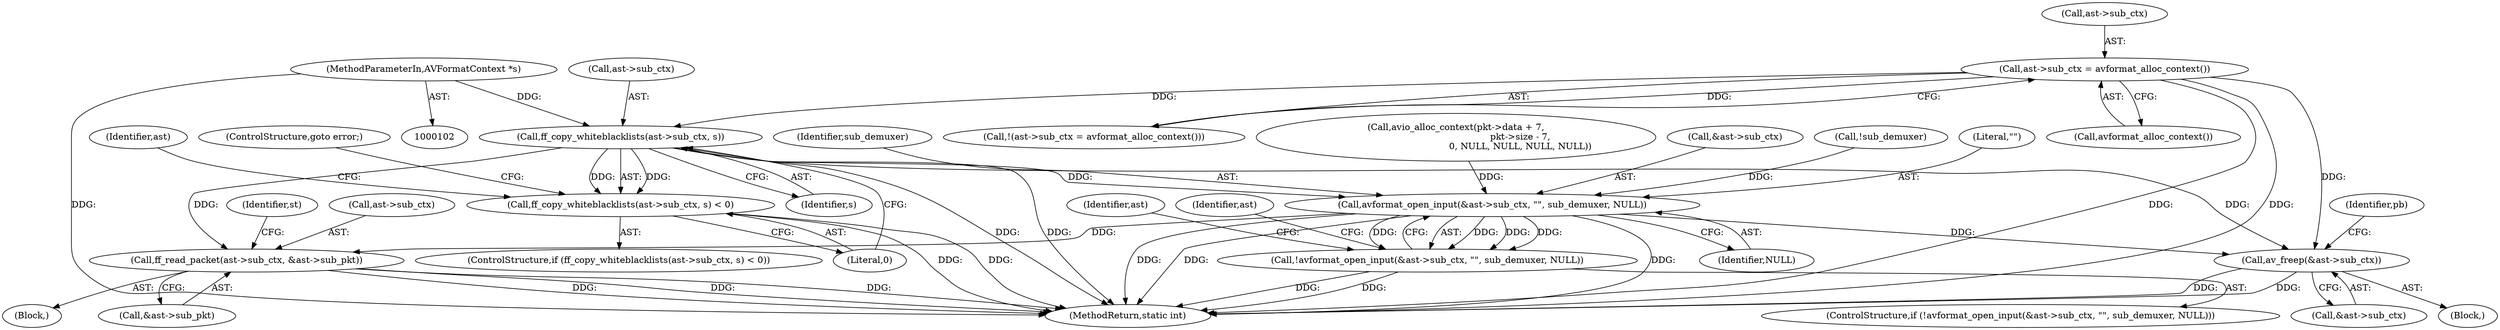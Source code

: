 digraph "0_FFmpeg_a5d849b149ca67ced2d271dc84db0bc95a548abb@API" {
"1000288" [label="(Call,ff_copy_whiteblacklists(ast->sub_ctx, s))"];
"1000273" [label="(Call,ast->sub_ctx = avformat_alloc_context())"];
"1000103" [label="(MethodParameterIn,AVFormatContext *s)"];
"1000287" [label="(Call,ff_copy_whiteblacklists(ast->sub_ctx, s) < 0)"];
"1000297" [label="(Call,avformat_open_input(&ast->sub_ctx, \"\", sub_demuxer, NULL))"];
"1000296" [label="(Call,!avformat_open_input(&ast->sub_ctx, \"\", sub_demuxer, NULL))"];
"1000315" [label="(Call,ff_read_packet(ast->sub_ctx, &ast->sub_pkt))"];
"1000372" [label="(Call,av_freep(&ast->sub_ctx))"];
"1000292" [label="(Identifier,s)"];
"1000325" [label="(Identifier,st)"];
"1000382" [label="(MethodReturn,static int)"];
"1000287" [label="(Call,ff_copy_whiteblacklists(ast->sub_ctx, s) < 0)"];
"1000316" [label="(Call,ast->sub_ctx)"];
"1000315" [label="(Call,ff_read_packet(ast->sub_ctx, &ast->sub_pkt))"];
"1000319" [label="(Call,&ast->sub_pkt)"];
"1000273" [label="(Call,ast->sub_ctx = avformat_alloc_context())"];
"1000294" [label="(ControlStructure,goto error;)"];
"1000297" [label="(Call,avformat_open_input(&ast->sub_ctx, \"\", sub_demuxer, NULL))"];
"1000137" [label="(Block,)"];
"1000372" [label="(Call,av_freep(&ast->sub_ctx))"];
"1000373" [label="(Call,&ast->sub_ctx)"];
"1000303" [label="(Identifier,sub_demuxer)"];
"1000277" [label="(Call,avformat_alloc_context())"];
"1000295" [label="(ControlStructure,if (!avformat_open_input(&ast->sub_ctx, \"\", sub_demuxer, NULL)))"];
"1000286" [label="(ControlStructure,if (ff_copy_whiteblacklists(ast->sub_ctx, s) < 0))"];
"1000305" [label="(Block,)"];
"1000156" [label="(Call,avio_alloc_context(pkt->data + 7,\n                                             pkt->size - 7,\n                                             0, NULL, NULL, NULL, NULL))"];
"1000289" [label="(Call,ast->sub_ctx)"];
"1000298" [label="(Call,&ast->sub_ctx)"];
"1000300" [label="(Identifier,ast)"];
"1000293" [label="(Literal,0)"];
"1000304" [label="(Identifier,NULL)"];
"1000103" [label="(MethodParameterIn,AVFormatContext *s)"];
"1000255" [label="(Call,!sub_demuxer)"];
"1000272" [label="(Call,!(ast->sub_ctx = avformat_alloc_context()))"];
"1000358" [label="(Identifier,ast)"];
"1000288" [label="(Call,ff_copy_whiteblacklists(ast->sub_ctx, s))"];
"1000274" [label="(Call,ast->sub_ctx)"];
"1000379" [label="(Identifier,pb)"];
"1000310" [label="(Identifier,ast)"];
"1000302" [label="(Literal,\"\")"];
"1000296" [label="(Call,!avformat_open_input(&ast->sub_ctx, \"\", sub_demuxer, NULL))"];
"1000288" -> "1000287"  [label="AST: "];
"1000288" -> "1000292"  [label="CFG: "];
"1000289" -> "1000288"  [label="AST: "];
"1000292" -> "1000288"  [label="AST: "];
"1000293" -> "1000288"  [label="CFG: "];
"1000288" -> "1000382"  [label="DDG: "];
"1000288" -> "1000382"  [label="DDG: "];
"1000288" -> "1000287"  [label="DDG: "];
"1000288" -> "1000287"  [label="DDG: "];
"1000273" -> "1000288"  [label="DDG: "];
"1000103" -> "1000288"  [label="DDG: "];
"1000288" -> "1000297"  [label="DDG: "];
"1000288" -> "1000315"  [label="DDG: "];
"1000288" -> "1000372"  [label="DDG: "];
"1000273" -> "1000272"  [label="AST: "];
"1000273" -> "1000277"  [label="CFG: "];
"1000274" -> "1000273"  [label="AST: "];
"1000277" -> "1000273"  [label="AST: "];
"1000272" -> "1000273"  [label="CFG: "];
"1000273" -> "1000382"  [label="DDG: "];
"1000273" -> "1000382"  [label="DDG: "];
"1000273" -> "1000272"  [label="DDG: "];
"1000273" -> "1000372"  [label="DDG: "];
"1000103" -> "1000102"  [label="AST: "];
"1000103" -> "1000382"  [label="DDG: "];
"1000287" -> "1000286"  [label="AST: "];
"1000287" -> "1000293"  [label="CFG: "];
"1000293" -> "1000287"  [label="AST: "];
"1000294" -> "1000287"  [label="CFG: "];
"1000300" -> "1000287"  [label="CFG: "];
"1000287" -> "1000382"  [label="DDG: "];
"1000287" -> "1000382"  [label="DDG: "];
"1000297" -> "1000296"  [label="AST: "];
"1000297" -> "1000304"  [label="CFG: "];
"1000298" -> "1000297"  [label="AST: "];
"1000302" -> "1000297"  [label="AST: "];
"1000303" -> "1000297"  [label="AST: "];
"1000304" -> "1000297"  [label="AST: "];
"1000296" -> "1000297"  [label="CFG: "];
"1000297" -> "1000382"  [label="DDG: "];
"1000297" -> "1000382"  [label="DDG: "];
"1000297" -> "1000382"  [label="DDG: "];
"1000297" -> "1000296"  [label="DDG: "];
"1000297" -> "1000296"  [label="DDG: "];
"1000297" -> "1000296"  [label="DDG: "];
"1000297" -> "1000296"  [label="DDG: "];
"1000255" -> "1000297"  [label="DDG: "];
"1000156" -> "1000297"  [label="DDG: "];
"1000297" -> "1000315"  [label="DDG: "];
"1000297" -> "1000372"  [label="DDG: "];
"1000296" -> "1000295"  [label="AST: "];
"1000310" -> "1000296"  [label="CFG: "];
"1000358" -> "1000296"  [label="CFG: "];
"1000296" -> "1000382"  [label="DDG: "];
"1000296" -> "1000382"  [label="DDG: "];
"1000315" -> "1000305"  [label="AST: "];
"1000315" -> "1000319"  [label="CFG: "];
"1000316" -> "1000315"  [label="AST: "];
"1000319" -> "1000315"  [label="AST: "];
"1000325" -> "1000315"  [label="CFG: "];
"1000315" -> "1000382"  [label="DDG: "];
"1000315" -> "1000382"  [label="DDG: "];
"1000315" -> "1000382"  [label="DDG: "];
"1000372" -> "1000137"  [label="AST: "];
"1000372" -> "1000373"  [label="CFG: "];
"1000373" -> "1000372"  [label="AST: "];
"1000379" -> "1000372"  [label="CFG: "];
"1000372" -> "1000382"  [label="DDG: "];
"1000372" -> "1000382"  [label="DDG: "];
}
